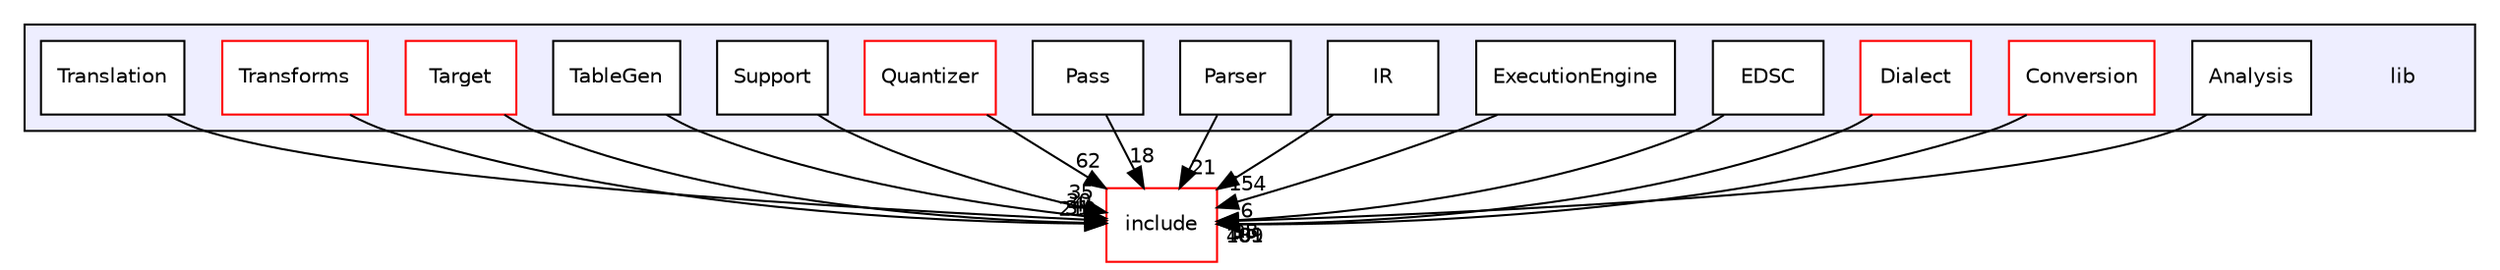 digraph "lib" {
  bgcolor=transparent;
  compound=true
  node [ fontsize="10", fontname="Helvetica"];
  edge [ labelfontsize="10", labelfontname="Helvetica"];
  subgraph clusterdir_97aefd0d527b934f1d99a682da8fe6a9 {
    graph [ bgcolor="#eeeeff", pencolor="black", label="" URL="dir_97aefd0d527b934f1d99a682da8fe6a9.html"];
    dir_97aefd0d527b934f1d99a682da8fe6a9 [shape=plaintext label="lib"];
    dir_a25db018342d3ae6c7e6779086c18378 [shape=box label="Analysis" color="black" fillcolor="white" style="filled" URL="dir_a25db018342d3ae6c7e6779086c18378.html"];
    dir_fb3681dc9150b247305e64d29dbc20b7 [shape=box label="Conversion" color="red" fillcolor="white" style="filled" URL="dir_fb3681dc9150b247305e64d29dbc20b7.html"];
    dir_1a25ec519b6c1121408b67cc33ce3f15 [shape=box label="Dialect" color="red" fillcolor="white" style="filled" URL="dir_1a25ec519b6c1121408b67cc33ce3f15.html"];
    dir_c6886257578c28ab3328e4253557b2fc [shape=box label="EDSC" color="black" fillcolor="white" style="filled" URL="dir_c6886257578c28ab3328e4253557b2fc.html"];
    dir_9ff4c6dc1720636682ab045c894e9bc5 [shape=box label="ExecutionEngine" color="black" fillcolor="white" style="filled" URL="dir_9ff4c6dc1720636682ab045c894e9bc5.html"];
    dir_bfcfa2223a05221bedc89835a6573260 [shape=box label="IR" color="black" fillcolor="white" style="filled" URL="dir_bfcfa2223a05221bedc89835a6573260.html"];
    dir_99640a276a3556821bf5584138fc69f5 [shape=box label="Parser" color="black" fillcolor="white" style="filled" URL="dir_99640a276a3556821bf5584138fc69f5.html"];
    dir_3ea98e05b8f742bc4c307dbc2eccb9b2 [shape=box label="Pass" color="black" fillcolor="white" style="filled" URL="dir_3ea98e05b8f742bc4c307dbc2eccb9b2.html"];
    dir_75bf981139ad9afefb7a359c964c5127 [shape=box label="Quantizer" color="red" fillcolor="white" style="filled" URL="dir_75bf981139ad9afefb7a359c964c5127.html"];
    dir_f0dc79bace318df7ec0fa0bdb179ed95 [shape=box label="Support" color="black" fillcolor="white" style="filled" URL="dir_f0dc79bace318df7ec0fa0bdb179ed95.html"];
    dir_c06f24fb33ff4a816b120f93e814fbca [shape=box label="TableGen" color="black" fillcolor="white" style="filled" URL="dir_c06f24fb33ff4a816b120f93e814fbca.html"];
    dir_794e483eb1cc7921d35fd149d9cc325b [shape=box label="Target" color="red" fillcolor="white" style="filled" URL="dir_794e483eb1cc7921d35fd149d9cc325b.html"];
    dir_a72932e0778af28115095468f6286ff8 [shape=box label="Transforms" color="red" fillcolor="white" style="filled" URL="dir_a72932e0778af28115095468f6286ff8.html"];
    dir_7f353c803d2533bde7ea0b3afc1dd4a4 [shape=box label="Translation" color="black" fillcolor="white" style="filled" URL="dir_7f353c803d2533bde7ea0b3afc1dd4a4.html"];
  }
  dir_d44c64559bbebec7f509842c48db8b23 [shape=box label="include" color="red" URL="dir_d44c64559bbebec7f509842c48db8b23.html"];
  dir_75bf981139ad9afefb7a359c964c5127->dir_d44c64559bbebec7f509842c48db8b23 [headlabel="62", labeldistance=1.5 headhref="dir_000100_000000.html"];
  dir_1a25ec519b6c1121408b67cc33ce3f15->dir_d44c64559bbebec7f509842c48db8b23 [headlabel="401", labeldistance=1.5 headhref="dir_000051_000000.html"];
  dir_3ea98e05b8f742bc4c307dbc2eccb9b2->dir_d44c64559bbebec7f509842c48db8b23 [headlabel="18", labeldistance=1.5 headhref="dir_000099_000000.html"];
  dir_f0dc79bace318df7ec0fa0bdb179ed95->dir_d44c64559bbebec7f509842c48db8b23 [headlabel="35", labeldistance=1.5 headhref="dir_000104_000000.html"];
  dir_bfcfa2223a05221bedc89835a6573260->dir_d44c64559bbebec7f509842c48db8b23 [headlabel="154", labeldistance=1.5 headhref="dir_000086_000000.html"];
  dir_99640a276a3556821bf5584138fc69f5->dir_d44c64559bbebec7f509842c48db8b23 [headlabel="21", labeldistance=1.5 headhref="dir_000098_000000.html"];
  dir_a72932e0778af28115095468f6286ff8->dir_d44c64559bbebec7f509842c48db8b23 [headlabel="210", labeldistance=1.5 headhref="dir_000054_000000.html"];
  dir_9ff4c6dc1720636682ab045c894e9bc5->dir_d44c64559bbebec7f509842c48db8b23 [headlabel="6", labeldistance=1.5 headhref="dir_000096_000000.html"];
  dir_c6886257578c28ab3328e4253557b2fc->dir_d44c64559bbebec7f509842c48db8b23 [headlabel="18", labeldistance=1.5 headhref="dir_000085_000000.html"];
  dir_fb3681dc9150b247305e64d29dbc20b7->dir_d44c64559bbebec7f509842c48db8b23 [headlabel="189", labeldistance=1.5 headhref="dir_000056_000000.html"];
  dir_794e483eb1cc7921d35fd149d9cc325b->dir_d44c64559bbebec7f509842c48db8b23 [headlabel="31", labeldistance=1.5 headhref="dir_000105_000000.html"];
  dir_7f353c803d2533bde7ea0b3afc1dd4a4->dir_d44c64559bbebec7f509842c48db8b23 [headlabel="4", labeldistance=1.5 headhref="dir_000107_000000.html"];
  dir_a25db018342d3ae6c7e6779086c18378->dir_d44c64559bbebec7f509842c48db8b23 [headlabel="95", labeldistance=1.5 headhref="dir_000050_000000.html"];
  dir_c06f24fb33ff4a816b120f93e814fbca->dir_d44c64559bbebec7f509842c48db8b23 [headlabel="20", labeldistance=1.5 headhref="dir_000097_000000.html"];
}
